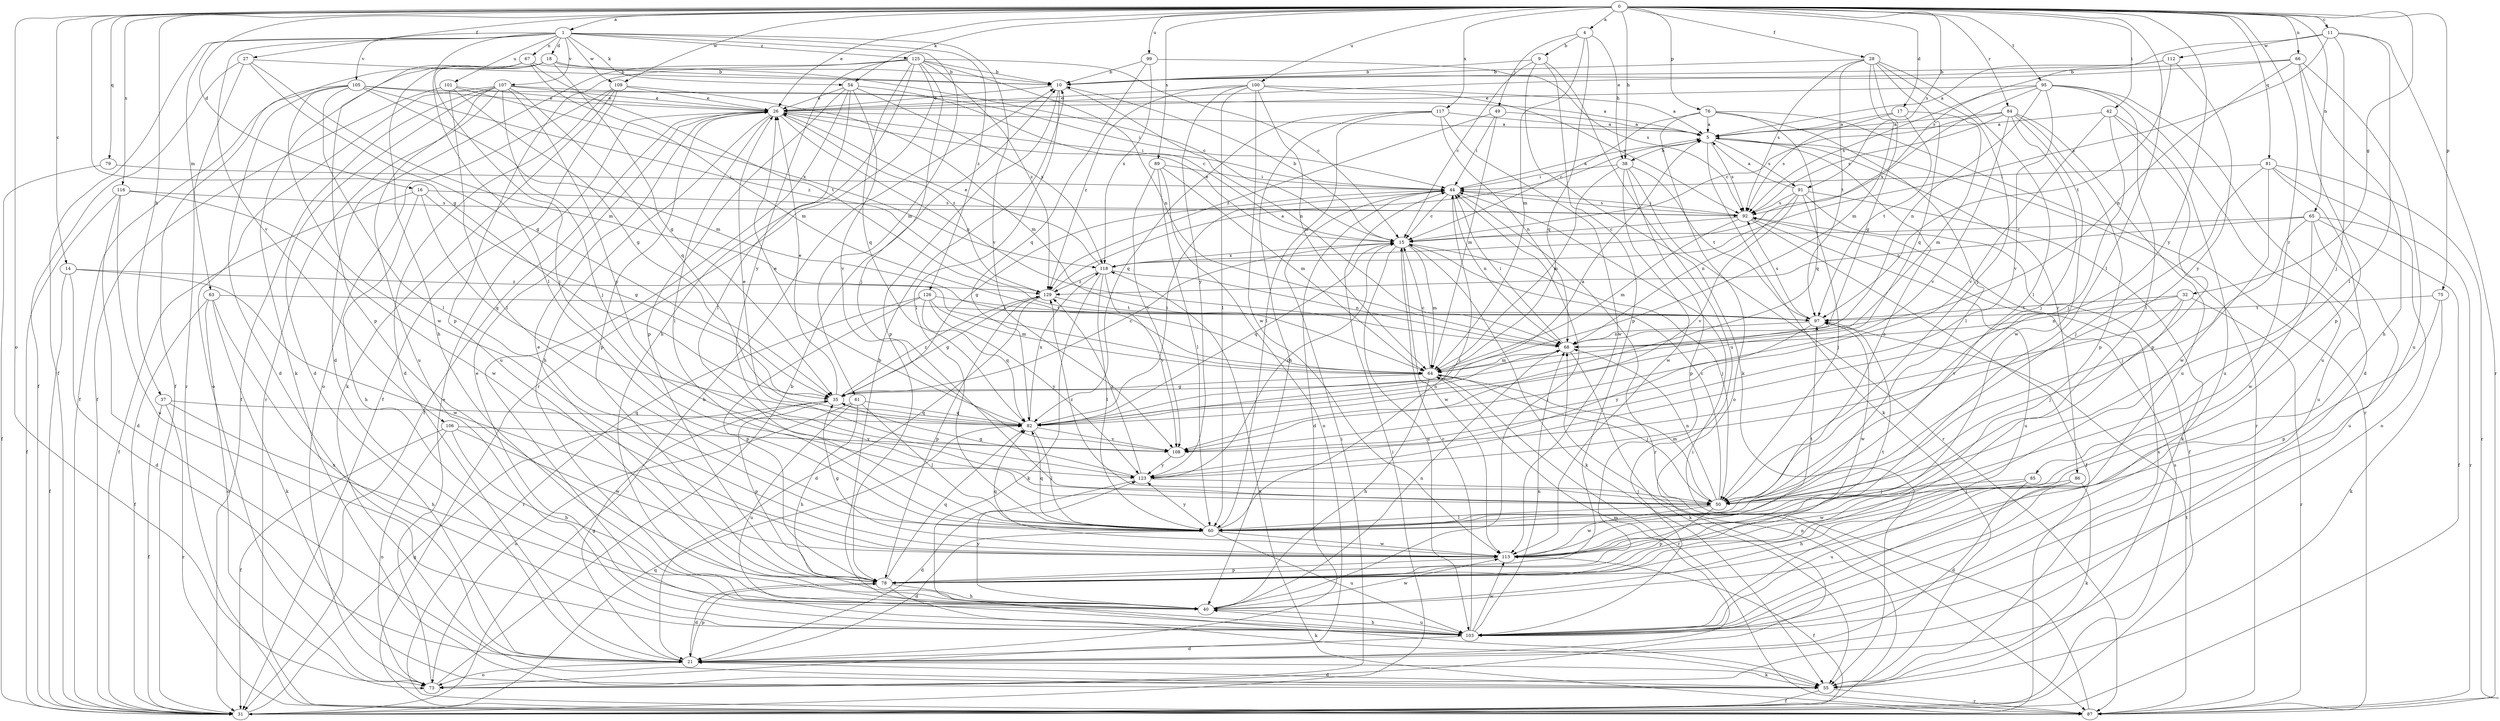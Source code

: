 strict digraph  {
0;
1;
4;
5;
9;
10;
11;
14;
15;
16;
17;
18;
21;
26;
27;
28;
31;
32;
35;
37;
38;
40;
42;
44;
49;
50;
54;
55;
60;
61;
63;
64;
65;
66;
67;
68;
73;
75;
76;
78;
79;
81;
82;
84;
85;
86;
87;
89;
91;
92;
95;
97;
99;
100;
101;
103;
105;
106;
107;
108;
109;
112;
113;
116;
117;
118;
123;
125;
126;
129;
0 -> 1  [label=a];
0 -> 4  [label=a];
0 -> 11  [label=c];
0 -> 14  [label=c];
0 -> 16  [label=d];
0 -> 17  [label=d];
0 -> 26  [label=e];
0 -> 27  [label=f];
0 -> 28  [label=f];
0 -> 32  [label=g];
0 -> 35  [label=g];
0 -> 37  [label=h];
0 -> 38  [label=h];
0 -> 42  [label=i];
0 -> 54  [label=k];
0 -> 60  [label=l];
0 -> 65  [label=n];
0 -> 66  [label=n];
0 -> 73  [label=o];
0 -> 75  [label=p];
0 -> 76  [label=p];
0 -> 79  [label=q];
0 -> 81  [label=q];
0 -> 84  [label=r];
0 -> 85  [label=r];
0 -> 89  [label=s];
0 -> 91  [label=s];
0 -> 95  [label=t];
0 -> 99  [label=u];
0 -> 100  [label=u];
0 -> 109  [label=w];
0 -> 116  [label=x];
0 -> 117  [label=x];
0 -> 123  [label=y];
1 -> 18  [label=d];
1 -> 31  [label=f];
1 -> 54  [label=k];
1 -> 60  [label=l];
1 -> 61  [label=m];
1 -> 63  [label=m];
1 -> 67  [label=n];
1 -> 101  [label=u];
1 -> 105  [label=v];
1 -> 106  [label=v];
1 -> 107  [label=v];
1 -> 108  [label=v];
1 -> 109  [label=w];
1 -> 125  [label=z];
1 -> 126  [label=z];
4 -> 9  [label=b];
4 -> 38  [label=h];
4 -> 49  [label=j];
4 -> 64  [label=m];
4 -> 82  [label=q];
5 -> 38  [label=h];
5 -> 55  [label=k];
5 -> 86  [label=r];
5 -> 87  [label=r];
5 -> 91  [label=s];
5 -> 92  [label=s];
9 -> 10  [label=b];
9 -> 15  [label=c];
9 -> 55  [label=k];
9 -> 78  [label=p];
9 -> 103  [label=u];
10 -> 26  [label=e];
10 -> 60  [label=l];
10 -> 68  [label=n];
10 -> 78  [label=p];
11 -> 50  [label=j];
11 -> 60  [label=l];
11 -> 87  [label=r];
11 -> 92  [label=s];
11 -> 112  [label=w];
11 -> 118  [label=x];
14 -> 21  [label=d];
14 -> 31  [label=f];
14 -> 113  [label=w];
14 -> 129  [label=z];
15 -> 10  [label=b];
15 -> 26  [label=e];
15 -> 50  [label=j];
15 -> 55  [label=k];
15 -> 64  [label=m];
15 -> 82  [label=q];
15 -> 103  [label=u];
15 -> 113  [label=w];
15 -> 118  [label=x];
16 -> 31  [label=f];
16 -> 35  [label=g];
16 -> 40  [label=h];
16 -> 82  [label=q];
16 -> 92  [label=s];
17 -> 5  [label=a];
17 -> 64  [label=m];
17 -> 92  [label=s];
17 -> 97  [label=t];
18 -> 10  [label=b];
18 -> 15  [label=c];
18 -> 35  [label=g];
18 -> 40  [label=h];
18 -> 50  [label=j];
18 -> 55  [label=k];
21 -> 35  [label=g];
21 -> 55  [label=k];
21 -> 64  [label=m];
21 -> 73  [label=o];
21 -> 78  [label=p];
26 -> 5  [label=a];
26 -> 31  [label=f];
26 -> 40  [label=h];
26 -> 44  [label=i];
26 -> 60  [label=l];
26 -> 68  [label=n];
26 -> 78  [label=p];
26 -> 129  [label=z];
27 -> 10  [label=b];
27 -> 31  [label=f];
27 -> 35  [label=g];
27 -> 64  [label=m];
27 -> 87  [label=r];
28 -> 10  [label=b];
28 -> 35  [label=g];
28 -> 50  [label=j];
28 -> 60  [label=l];
28 -> 64  [label=m];
28 -> 82  [label=q];
28 -> 92  [label=s];
28 -> 97  [label=t];
31 -> 10  [label=b];
31 -> 35  [label=g];
31 -> 44  [label=i];
31 -> 68  [label=n];
31 -> 82  [label=q];
31 -> 92  [label=s];
32 -> 50  [label=j];
32 -> 68  [label=n];
32 -> 87  [label=r];
32 -> 97  [label=t];
32 -> 108  [label=v];
35 -> 15  [label=c];
35 -> 26  [label=e];
35 -> 78  [label=p];
35 -> 82  [label=q];
35 -> 129  [label=z];
37 -> 31  [label=f];
37 -> 40  [label=h];
37 -> 82  [label=q];
37 -> 87  [label=r];
38 -> 44  [label=i];
38 -> 64  [label=m];
38 -> 78  [label=p];
38 -> 87  [label=r];
38 -> 97  [label=t];
38 -> 113  [label=w];
40 -> 44  [label=i];
40 -> 68  [label=n];
40 -> 103  [label=u];
40 -> 113  [label=w];
40 -> 123  [label=y];
42 -> 5  [label=a];
42 -> 50  [label=j];
42 -> 78  [label=p];
42 -> 103  [label=u];
42 -> 108  [label=v];
44 -> 5  [label=a];
44 -> 15  [label=c];
44 -> 21  [label=d];
44 -> 35  [label=g];
44 -> 68  [label=n];
44 -> 87  [label=r];
44 -> 92  [label=s];
49 -> 5  [label=a];
49 -> 44  [label=i];
49 -> 64  [label=m];
49 -> 129  [label=z];
50 -> 15  [label=c];
50 -> 60  [label=l];
50 -> 64  [label=m];
50 -> 68  [label=n];
50 -> 78  [label=p];
50 -> 113  [label=w];
50 -> 129  [label=z];
54 -> 15  [label=c];
54 -> 26  [label=e];
54 -> 60  [label=l];
54 -> 78  [label=p];
54 -> 103  [label=u];
54 -> 108  [label=v];
54 -> 118  [label=x];
55 -> 21  [label=d];
55 -> 31  [label=f];
55 -> 87  [label=r];
55 -> 92  [label=s];
60 -> 5  [label=a];
60 -> 21  [label=d];
60 -> 44  [label=i];
60 -> 82  [label=q];
60 -> 103  [label=u];
60 -> 113  [label=w];
60 -> 123  [label=y];
61 -> 40  [label=h];
61 -> 60  [label=l];
61 -> 73  [label=o];
61 -> 82  [label=q];
61 -> 103  [label=u];
63 -> 31  [label=f];
63 -> 55  [label=k];
63 -> 73  [label=o];
63 -> 97  [label=t];
63 -> 103  [label=u];
64 -> 15  [label=c];
64 -> 35  [label=g];
64 -> 40  [label=h];
64 -> 50  [label=j];
64 -> 87  [label=r];
65 -> 15  [label=c];
65 -> 31  [label=f];
65 -> 50  [label=j];
65 -> 87  [label=r];
65 -> 103  [label=u];
65 -> 113  [label=w];
65 -> 129  [label=z];
66 -> 10  [label=b];
66 -> 26  [label=e];
66 -> 40  [label=h];
66 -> 68  [label=n];
66 -> 78  [label=p];
66 -> 103  [label=u];
67 -> 10  [label=b];
67 -> 31  [label=f];
67 -> 64  [label=m];
67 -> 78  [label=p];
67 -> 97  [label=t];
68 -> 44  [label=i];
68 -> 55  [label=k];
68 -> 64  [label=m];
73 -> 10  [label=b];
73 -> 26  [label=e];
73 -> 44  [label=i];
75 -> 55  [label=k];
75 -> 78  [label=p];
75 -> 97  [label=t];
76 -> 5  [label=a];
76 -> 15  [label=c];
76 -> 60  [label=l];
76 -> 73  [label=o];
76 -> 82  [label=q];
76 -> 87  [label=r];
78 -> 21  [label=d];
78 -> 26  [label=e];
78 -> 40  [label=h];
78 -> 55  [label=k];
78 -> 82  [label=q];
78 -> 97  [label=t];
79 -> 31  [label=f];
79 -> 44  [label=i];
81 -> 44  [label=i];
81 -> 50  [label=j];
81 -> 73  [label=o];
81 -> 87  [label=r];
81 -> 103  [label=u];
81 -> 113  [label=w];
82 -> 5  [label=a];
82 -> 26  [label=e];
82 -> 44  [label=i];
82 -> 60  [label=l];
82 -> 68  [label=n];
82 -> 108  [label=v];
82 -> 118  [label=x];
84 -> 5  [label=a];
84 -> 15  [label=c];
84 -> 50  [label=j];
84 -> 78  [label=p];
84 -> 92  [label=s];
84 -> 103  [label=u];
84 -> 108  [label=v];
84 -> 113  [label=w];
85 -> 21  [label=d];
85 -> 50  [label=j];
85 -> 113  [label=w];
86 -> 40  [label=h];
86 -> 50  [label=j];
86 -> 55  [label=k];
86 -> 103  [label=u];
87 -> 44  [label=i];
87 -> 97  [label=t];
87 -> 118  [label=x];
89 -> 44  [label=i];
89 -> 60  [label=l];
89 -> 64  [label=m];
89 -> 73  [label=o];
89 -> 108  [label=v];
91 -> 5  [label=a];
91 -> 31  [label=f];
91 -> 50  [label=j];
91 -> 55  [label=k];
91 -> 68  [label=n];
91 -> 92  [label=s];
91 -> 108  [label=v];
92 -> 15  [label=c];
92 -> 31  [label=f];
92 -> 44  [label=i];
92 -> 64  [label=m];
92 -> 103  [label=u];
95 -> 21  [label=d];
95 -> 26  [label=e];
95 -> 60  [label=l];
95 -> 68  [label=n];
95 -> 92  [label=s];
95 -> 103  [label=u];
95 -> 108  [label=v];
95 -> 118  [label=x];
97 -> 68  [label=n];
97 -> 92  [label=s];
97 -> 113  [label=w];
97 -> 123  [label=y];
99 -> 10  [label=b];
99 -> 82  [label=q];
99 -> 92  [label=s];
99 -> 118  [label=x];
100 -> 5  [label=a];
100 -> 26  [label=e];
100 -> 60  [label=l];
100 -> 64  [label=m];
100 -> 92  [label=s];
100 -> 113  [label=w];
100 -> 123  [label=y];
100 -> 129  [label=z];
101 -> 26  [label=e];
101 -> 31  [label=f];
101 -> 35  [label=g];
101 -> 60  [label=l];
101 -> 118  [label=x];
103 -> 10  [label=b];
103 -> 15  [label=c];
103 -> 21  [label=d];
103 -> 26  [label=e];
103 -> 40  [label=h];
103 -> 68  [label=n];
103 -> 113  [label=w];
105 -> 21  [label=d];
105 -> 26  [label=e];
105 -> 31  [label=f];
105 -> 44  [label=i];
105 -> 60  [label=l];
105 -> 64  [label=m];
105 -> 113  [label=w];
105 -> 129  [label=z];
106 -> 31  [label=f];
106 -> 40  [label=h];
106 -> 73  [label=o];
106 -> 108  [label=v];
106 -> 113  [label=w];
107 -> 5  [label=a];
107 -> 21  [label=d];
107 -> 26  [label=e];
107 -> 31  [label=f];
107 -> 50  [label=j];
107 -> 73  [label=o];
107 -> 82  [label=q];
107 -> 87  [label=r];
107 -> 103  [label=u];
107 -> 123  [label=y];
108 -> 26  [label=e];
108 -> 123  [label=y];
109 -> 21  [label=d];
109 -> 26  [label=e];
109 -> 31  [label=f];
109 -> 55  [label=k];
109 -> 64  [label=m];
109 -> 73  [label=o];
112 -> 5  [label=a];
112 -> 10  [label=b];
112 -> 97  [label=t];
112 -> 123  [label=y];
113 -> 31  [label=f];
113 -> 35  [label=g];
113 -> 78  [label=p];
113 -> 82  [label=q];
113 -> 97  [label=t];
116 -> 21  [label=d];
116 -> 31  [label=f];
116 -> 92  [label=s];
116 -> 103  [label=u];
116 -> 113  [label=w];
117 -> 5  [label=a];
117 -> 40  [label=h];
117 -> 60  [label=l];
117 -> 68  [label=n];
117 -> 82  [label=q];
117 -> 113  [label=w];
118 -> 26  [label=e];
118 -> 55  [label=k];
118 -> 60  [label=l];
118 -> 68  [label=n];
118 -> 108  [label=v];
118 -> 129  [label=z];
123 -> 15  [label=c];
123 -> 21  [label=d];
123 -> 35  [label=g];
123 -> 50  [label=j];
123 -> 129  [label=z];
125 -> 10  [label=b];
125 -> 15  [label=c];
125 -> 21  [label=d];
125 -> 40  [label=h];
125 -> 50  [label=j];
125 -> 68  [label=n];
125 -> 78  [label=p];
125 -> 82  [label=q];
125 -> 87  [label=r];
125 -> 123  [label=y];
125 -> 129  [label=z];
126 -> 64  [label=m];
126 -> 78  [label=p];
126 -> 82  [label=q];
126 -> 87  [label=r];
126 -> 97  [label=t];
126 -> 123  [label=y];
129 -> 5  [label=a];
129 -> 21  [label=d];
129 -> 35  [label=g];
129 -> 78  [label=p];
129 -> 97  [label=t];
}
